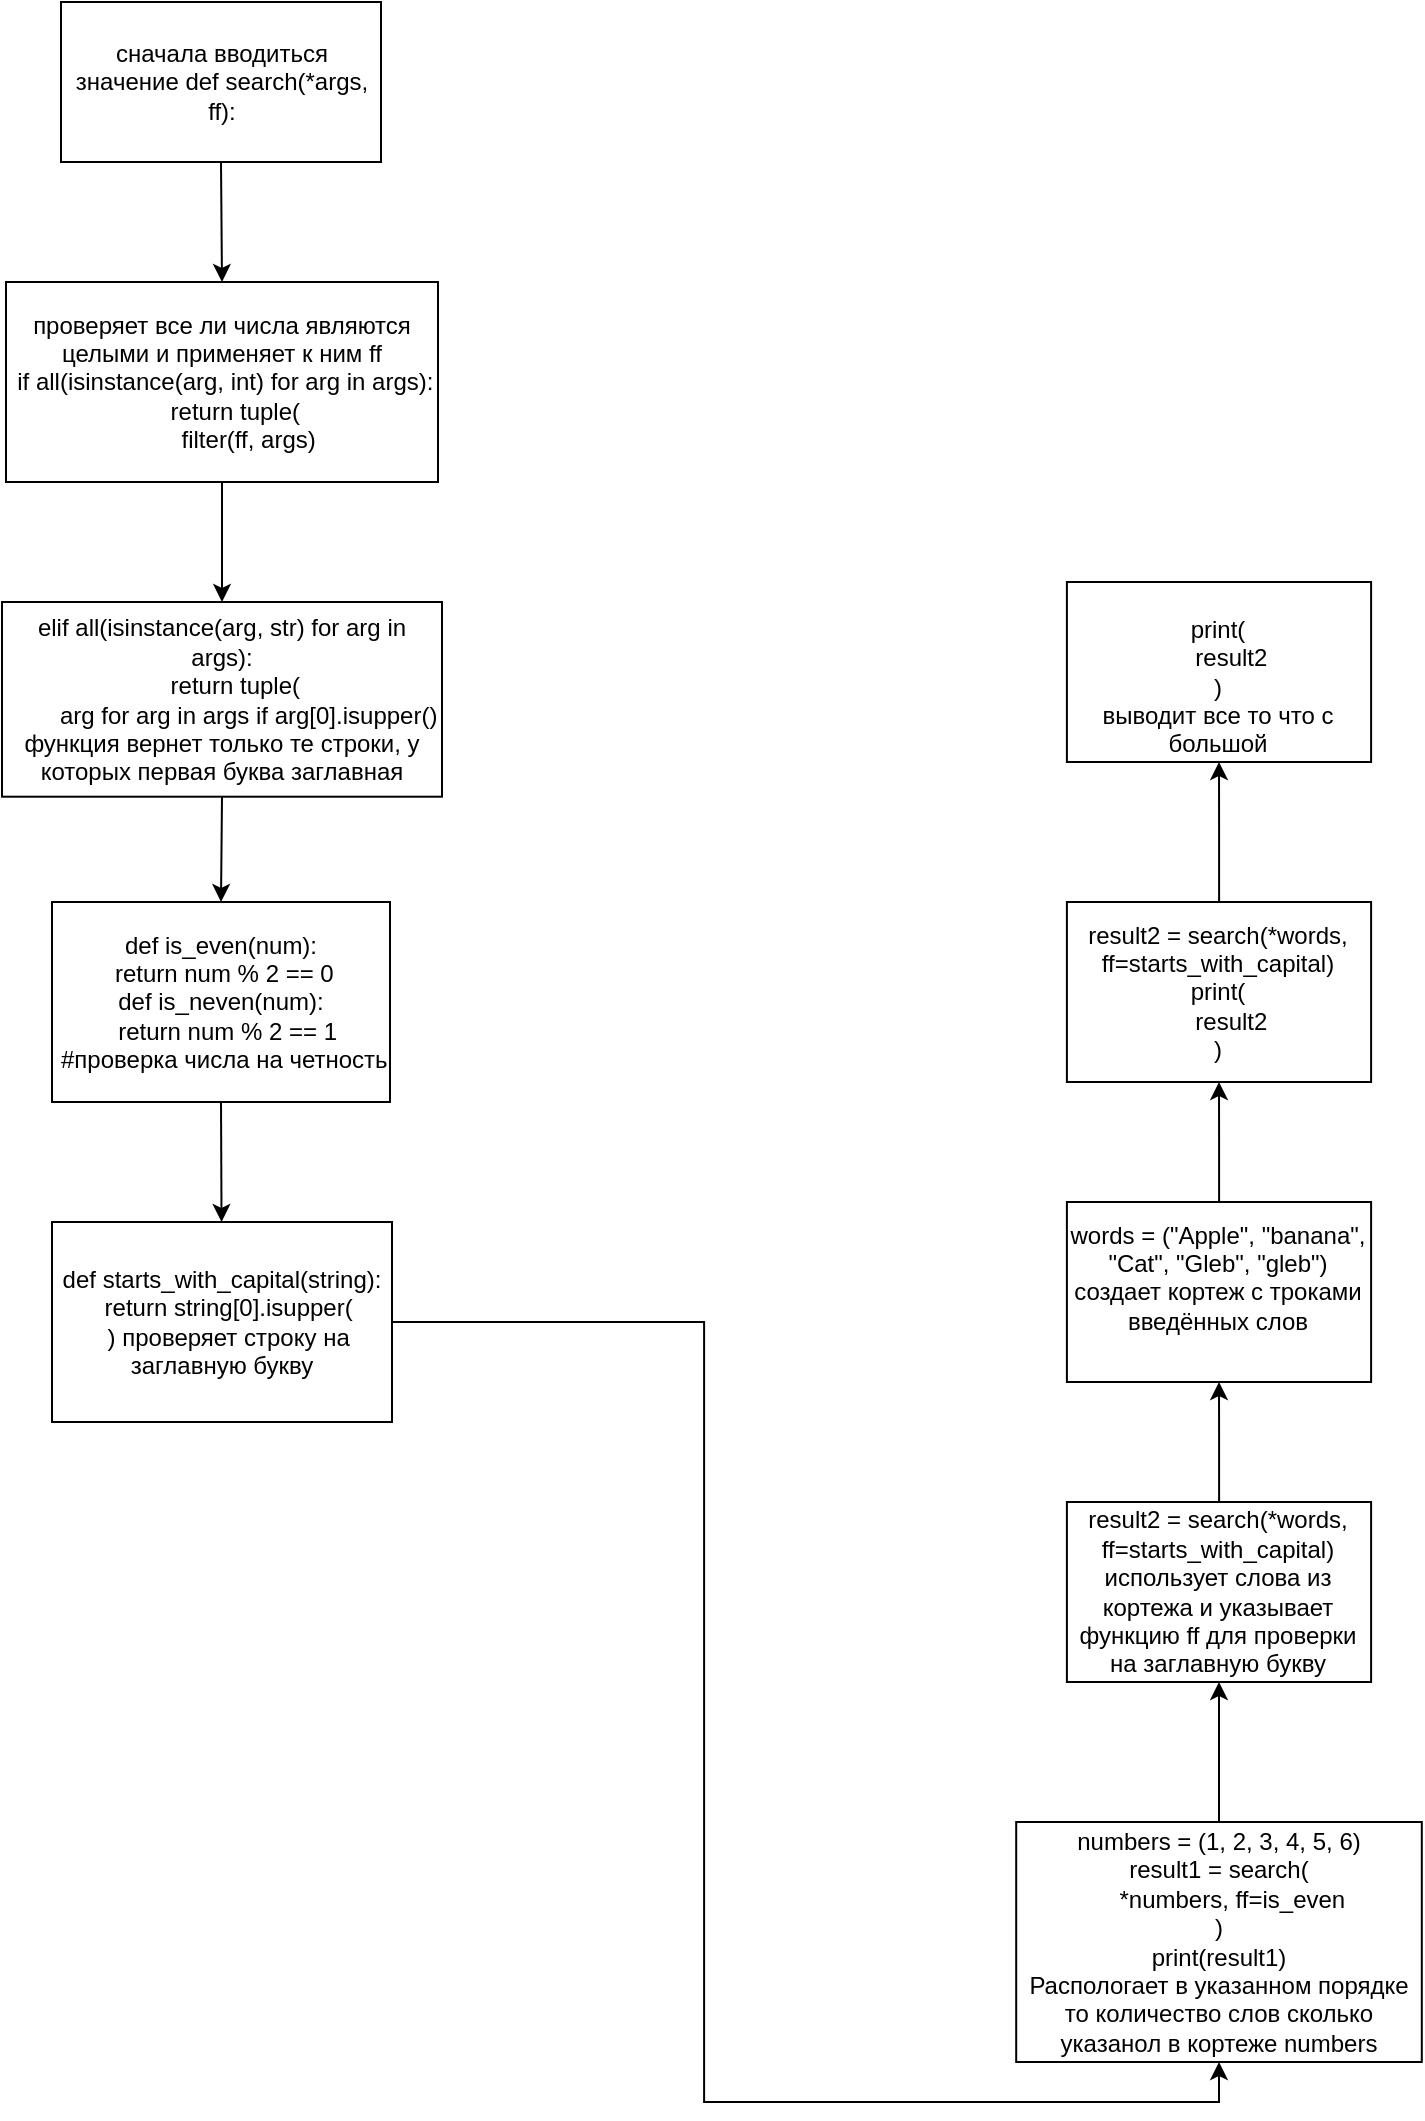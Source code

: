 <mxfile version="24.0.1" type="github">
  <diagram name="Страница — 1" id="J-FUJwieqvFvrQke8nMZ">
    <mxGraphModel dx="1327" dy="769" grid="1" gridSize="10" guides="1" tooltips="1" connect="1" arrows="1" fold="1" page="1" pageScale="1" pageWidth="827" pageHeight="1169" math="0" shadow="0">
      <root>
        <mxCell id="0" />
        <mxCell id="1" parent="0" />
        <mxCell id="K71xzrgT9czLvtcj1BbU-2" value="сначала вводиться значение&amp;nbsp;def search(*args, ff):" style="rounded=0;whiteSpace=wrap;html=1;" vertex="1" parent="1">
          <mxGeometry x="64.5" y="20" width="160" height="80" as="geometry" />
        </mxCell>
        <mxCell id="K71xzrgT9czLvtcj1BbU-3" value="проверяет все ли числа являются целыми и применяет к ним ff&lt;div&gt;&amp;nbsp;&lt;span style=&quot;background-color: initial;&quot;&gt;if all(isinstance(arg, int) for arg in args):&lt;/span&gt;&lt;div&gt;&amp;nbsp; &amp;nbsp; return tuple(&lt;/div&gt;&lt;div&gt;&amp;nbsp; &amp;nbsp; &amp;nbsp; &amp;nbsp; filter(ff, args)&lt;/div&gt;&lt;/div&gt;" style="rounded=0;whiteSpace=wrap;html=1;" vertex="1" parent="1">
          <mxGeometry x="37" y="160" width="216" height="100" as="geometry" />
        </mxCell>
        <mxCell id="K71xzrgT9czLvtcj1BbU-4" value="elif all(isinstance(arg, str) for arg in args):&lt;br&gt;&amp;nbsp; &amp;nbsp; return tuple(&lt;br&gt;&amp;nbsp; &amp;nbsp; &amp;nbsp; &amp;nbsp; arg for arg in args if arg[0].isupper()&lt;div&gt;функция вернет только те строки, у которых первая буква заглавная&lt;br&gt;&lt;/div&gt;" style="rounded=0;whiteSpace=wrap;html=1;" vertex="1" parent="1">
          <mxGeometry x="35" y="320" width="220" height="97.35" as="geometry" />
        </mxCell>
        <mxCell id="K71xzrgT9czLvtcj1BbU-5" value="def is_even(num):&lt;br&gt;&amp;nbsp; return num % 2 == 0&amp;nbsp;&lt;div&gt;def is_neven(num):&lt;br&gt;&amp;nbsp; return num % 2 == 1&lt;/div&gt;&lt;div&gt;&amp;nbsp;#проверка числа на четность&lt;br&gt;&lt;/div&gt;" style="rounded=0;whiteSpace=wrap;html=1;" vertex="1" parent="1">
          <mxGeometry x="60.0" y="470" width="169" height="100" as="geometry" />
        </mxCell>
        <mxCell id="K71xzrgT9czLvtcj1BbU-19" style="edgeStyle=orthogonalEdgeStyle;rounded=0;orthogonalLoop=1;jettySize=auto;html=1;entryX=0.5;entryY=1;entryDx=0;entryDy=0;" edge="1" parent="1" source="K71xzrgT9czLvtcj1BbU-6" target="K71xzrgT9czLvtcj1BbU-7">
          <mxGeometry relative="1" as="geometry" />
        </mxCell>
        <mxCell id="K71xzrgT9czLvtcj1BbU-6" value="&lt;div&gt;&lt;div&gt;def starts_with_capital(string):&lt;/div&gt;&lt;div&gt;&amp;nbsp; return string[0].isupper(&lt;/div&gt;&lt;div&gt;&amp;nbsp; ) проверяет строку на заглавную букву&lt;/div&gt;&lt;/div&gt;" style="rounded=0;whiteSpace=wrap;html=1;" vertex="1" parent="1">
          <mxGeometry x="60" y="630" width="170" height="100" as="geometry" />
        </mxCell>
        <mxCell id="K71xzrgT9czLvtcj1BbU-20" style="edgeStyle=orthogonalEdgeStyle;rounded=0;orthogonalLoop=1;jettySize=auto;html=1;entryX=0.5;entryY=1;entryDx=0;entryDy=0;" edge="1" parent="1" source="K71xzrgT9czLvtcj1BbU-7" target="K71xzrgT9czLvtcj1BbU-11">
          <mxGeometry relative="1" as="geometry" />
        </mxCell>
        <mxCell id="K71xzrgT9czLvtcj1BbU-7" value="&lt;div&gt;numbers = (1, 2, 3, 4, 5, 6)&lt;/div&gt;&lt;div&gt;result1 = search(&lt;/div&gt;&lt;div&gt;&amp;nbsp; &amp;nbsp; *numbers, ff=is_even&lt;/div&gt;&lt;div&gt;)&lt;/div&gt;&lt;div&gt;print(result1)&lt;br&gt;&lt;/div&gt;&lt;div&gt;Распологает в указанном порядке то количество слов сколько указанол в кортеже numbers&lt;/div&gt;" style="rounded=0;whiteSpace=wrap;html=1;" vertex="1" parent="1">
          <mxGeometry x="542.1" y="930" width="202.8" height="120" as="geometry" />
        </mxCell>
        <mxCell id="K71xzrgT9czLvtcj1BbU-22" style="edgeStyle=orthogonalEdgeStyle;rounded=0;orthogonalLoop=1;jettySize=auto;html=1;entryX=0.5;entryY=1;entryDx=0;entryDy=0;" edge="1" parent="1" source="K71xzrgT9czLvtcj1BbU-8" target="K71xzrgT9czLvtcj1BbU-9">
          <mxGeometry relative="1" as="geometry" />
        </mxCell>
        <mxCell id="K71xzrgT9czLvtcj1BbU-8" value="&lt;div&gt;words = (&quot;Apple&quot;, &quot;banana&quot;, &quot;Cat&quot;, &quot;Gleb&quot;, &quot;gleb&quot;)&lt;/div&gt;&lt;div&gt;создает кортеж с троками введённых слов&lt;/div&gt;&lt;div&gt;&lt;br&gt;&lt;/div&gt;" style="rounded=0;whiteSpace=wrap;html=1;" vertex="1" parent="1">
          <mxGeometry x="567.45" y="620" width="152.1" height="90" as="geometry" />
        </mxCell>
        <mxCell id="K71xzrgT9czLvtcj1BbU-23" style="edgeStyle=orthogonalEdgeStyle;rounded=0;orthogonalLoop=1;jettySize=auto;html=1;entryX=0.5;entryY=1;entryDx=0;entryDy=0;" edge="1" parent="1" source="K71xzrgT9czLvtcj1BbU-9" target="K71xzrgT9czLvtcj1BbU-10">
          <mxGeometry relative="1" as="geometry" />
        </mxCell>
        <mxCell id="K71xzrgT9czLvtcj1BbU-9" value="result2 = search(*words, ff=starts_with_capital)&lt;br&gt;print(&lt;br&gt;&amp;nbsp; &amp;nbsp; result2&lt;div&gt;)&lt;/div&gt;" style="rounded=0;whiteSpace=wrap;html=1;" vertex="1" parent="1">
          <mxGeometry x="567.45" y="470" width="152.1" height="90" as="geometry" />
        </mxCell>
        <mxCell id="K71xzrgT9czLvtcj1BbU-10" value="&lt;br&gt;print(&lt;br&gt;&amp;nbsp; &amp;nbsp; result2&lt;div&gt;)&lt;/div&gt;&lt;div&gt;выводит все то что с большой&lt;/div&gt;" style="rounded=0;whiteSpace=wrap;html=1;" vertex="1" parent="1">
          <mxGeometry x="567.45" y="310" width="152.1" height="90" as="geometry" />
        </mxCell>
        <mxCell id="K71xzrgT9czLvtcj1BbU-21" style="edgeStyle=orthogonalEdgeStyle;rounded=0;orthogonalLoop=1;jettySize=auto;html=1;entryX=0.5;entryY=1;entryDx=0;entryDy=0;" edge="1" parent="1" source="K71xzrgT9czLvtcj1BbU-11" target="K71xzrgT9czLvtcj1BbU-8">
          <mxGeometry relative="1" as="geometry" />
        </mxCell>
        <mxCell id="K71xzrgT9czLvtcj1BbU-11" value="result2 = search(*words, ff=starts_with_capital)&lt;div&gt;использует слова из кортежа и указывает функцию ff для проверки на заглавную букву&lt;/div&gt;" style="rounded=0;whiteSpace=wrap;html=1;" vertex="1" parent="1">
          <mxGeometry x="567.45" y="770" width="152.1" height="90" as="geometry" />
        </mxCell>
        <mxCell id="K71xzrgT9czLvtcj1BbU-12" value="" style="endArrow=classic;html=1;rounded=0;exitX=0.5;exitY=1;exitDx=0;exitDy=0;entryX=0.5;entryY=0;entryDx=0;entryDy=0;" edge="1" parent="1" source="K71xzrgT9czLvtcj1BbU-2" target="K71xzrgT9czLvtcj1BbU-3">
          <mxGeometry width="50" height="50" relative="1" as="geometry">
            <mxPoint x="410" y="290" as="sourcePoint" />
            <mxPoint x="460" y="240" as="targetPoint" />
          </mxGeometry>
        </mxCell>
        <mxCell id="K71xzrgT9czLvtcj1BbU-13" value="" style="endArrow=classic;html=1;rounded=0;exitX=0.5;exitY=1;exitDx=0;exitDy=0;entryX=0.5;entryY=0;entryDx=0;entryDy=0;" edge="1" parent="1" source="K71xzrgT9czLvtcj1BbU-3" target="K71xzrgT9czLvtcj1BbU-4">
          <mxGeometry width="50" height="50" relative="1" as="geometry">
            <mxPoint x="145" y="110" as="sourcePoint" />
            <mxPoint x="150" y="170" as="targetPoint" />
          </mxGeometry>
        </mxCell>
        <mxCell id="K71xzrgT9czLvtcj1BbU-14" value="" style="endArrow=classic;html=1;rounded=0;exitX=0.5;exitY=1;exitDx=0;exitDy=0;entryX=0.5;entryY=0;entryDx=0;entryDy=0;" edge="1" parent="1" source="K71xzrgT9czLvtcj1BbU-4" target="K71xzrgT9czLvtcj1BbU-5">
          <mxGeometry width="50" height="50" relative="1" as="geometry">
            <mxPoint x="150" y="270" as="sourcePoint" />
            <mxPoint x="152" y="330" as="targetPoint" />
          </mxGeometry>
        </mxCell>
        <mxCell id="K71xzrgT9czLvtcj1BbU-15" value="" style="endArrow=classic;html=1;rounded=0;exitX=0.5;exitY=1;exitDx=0;exitDy=0;" edge="1" parent="1" source="K71xzrgT9czLvtcj1BbU-5" target="K71xzrgT9czLvtcj1BbU-6">
          <mxGeometry width="50" height="50" relative="1" as="geometry">
            <mxPoint x="152" y="427" as="sourcePoint" />
            <mxPoint x="340" y="730" as="targetPoint" />
          </mxGeometry>
        </mxCell>
      </root>
    </mxGraphModel>
  </diagram>
</mxfile>
